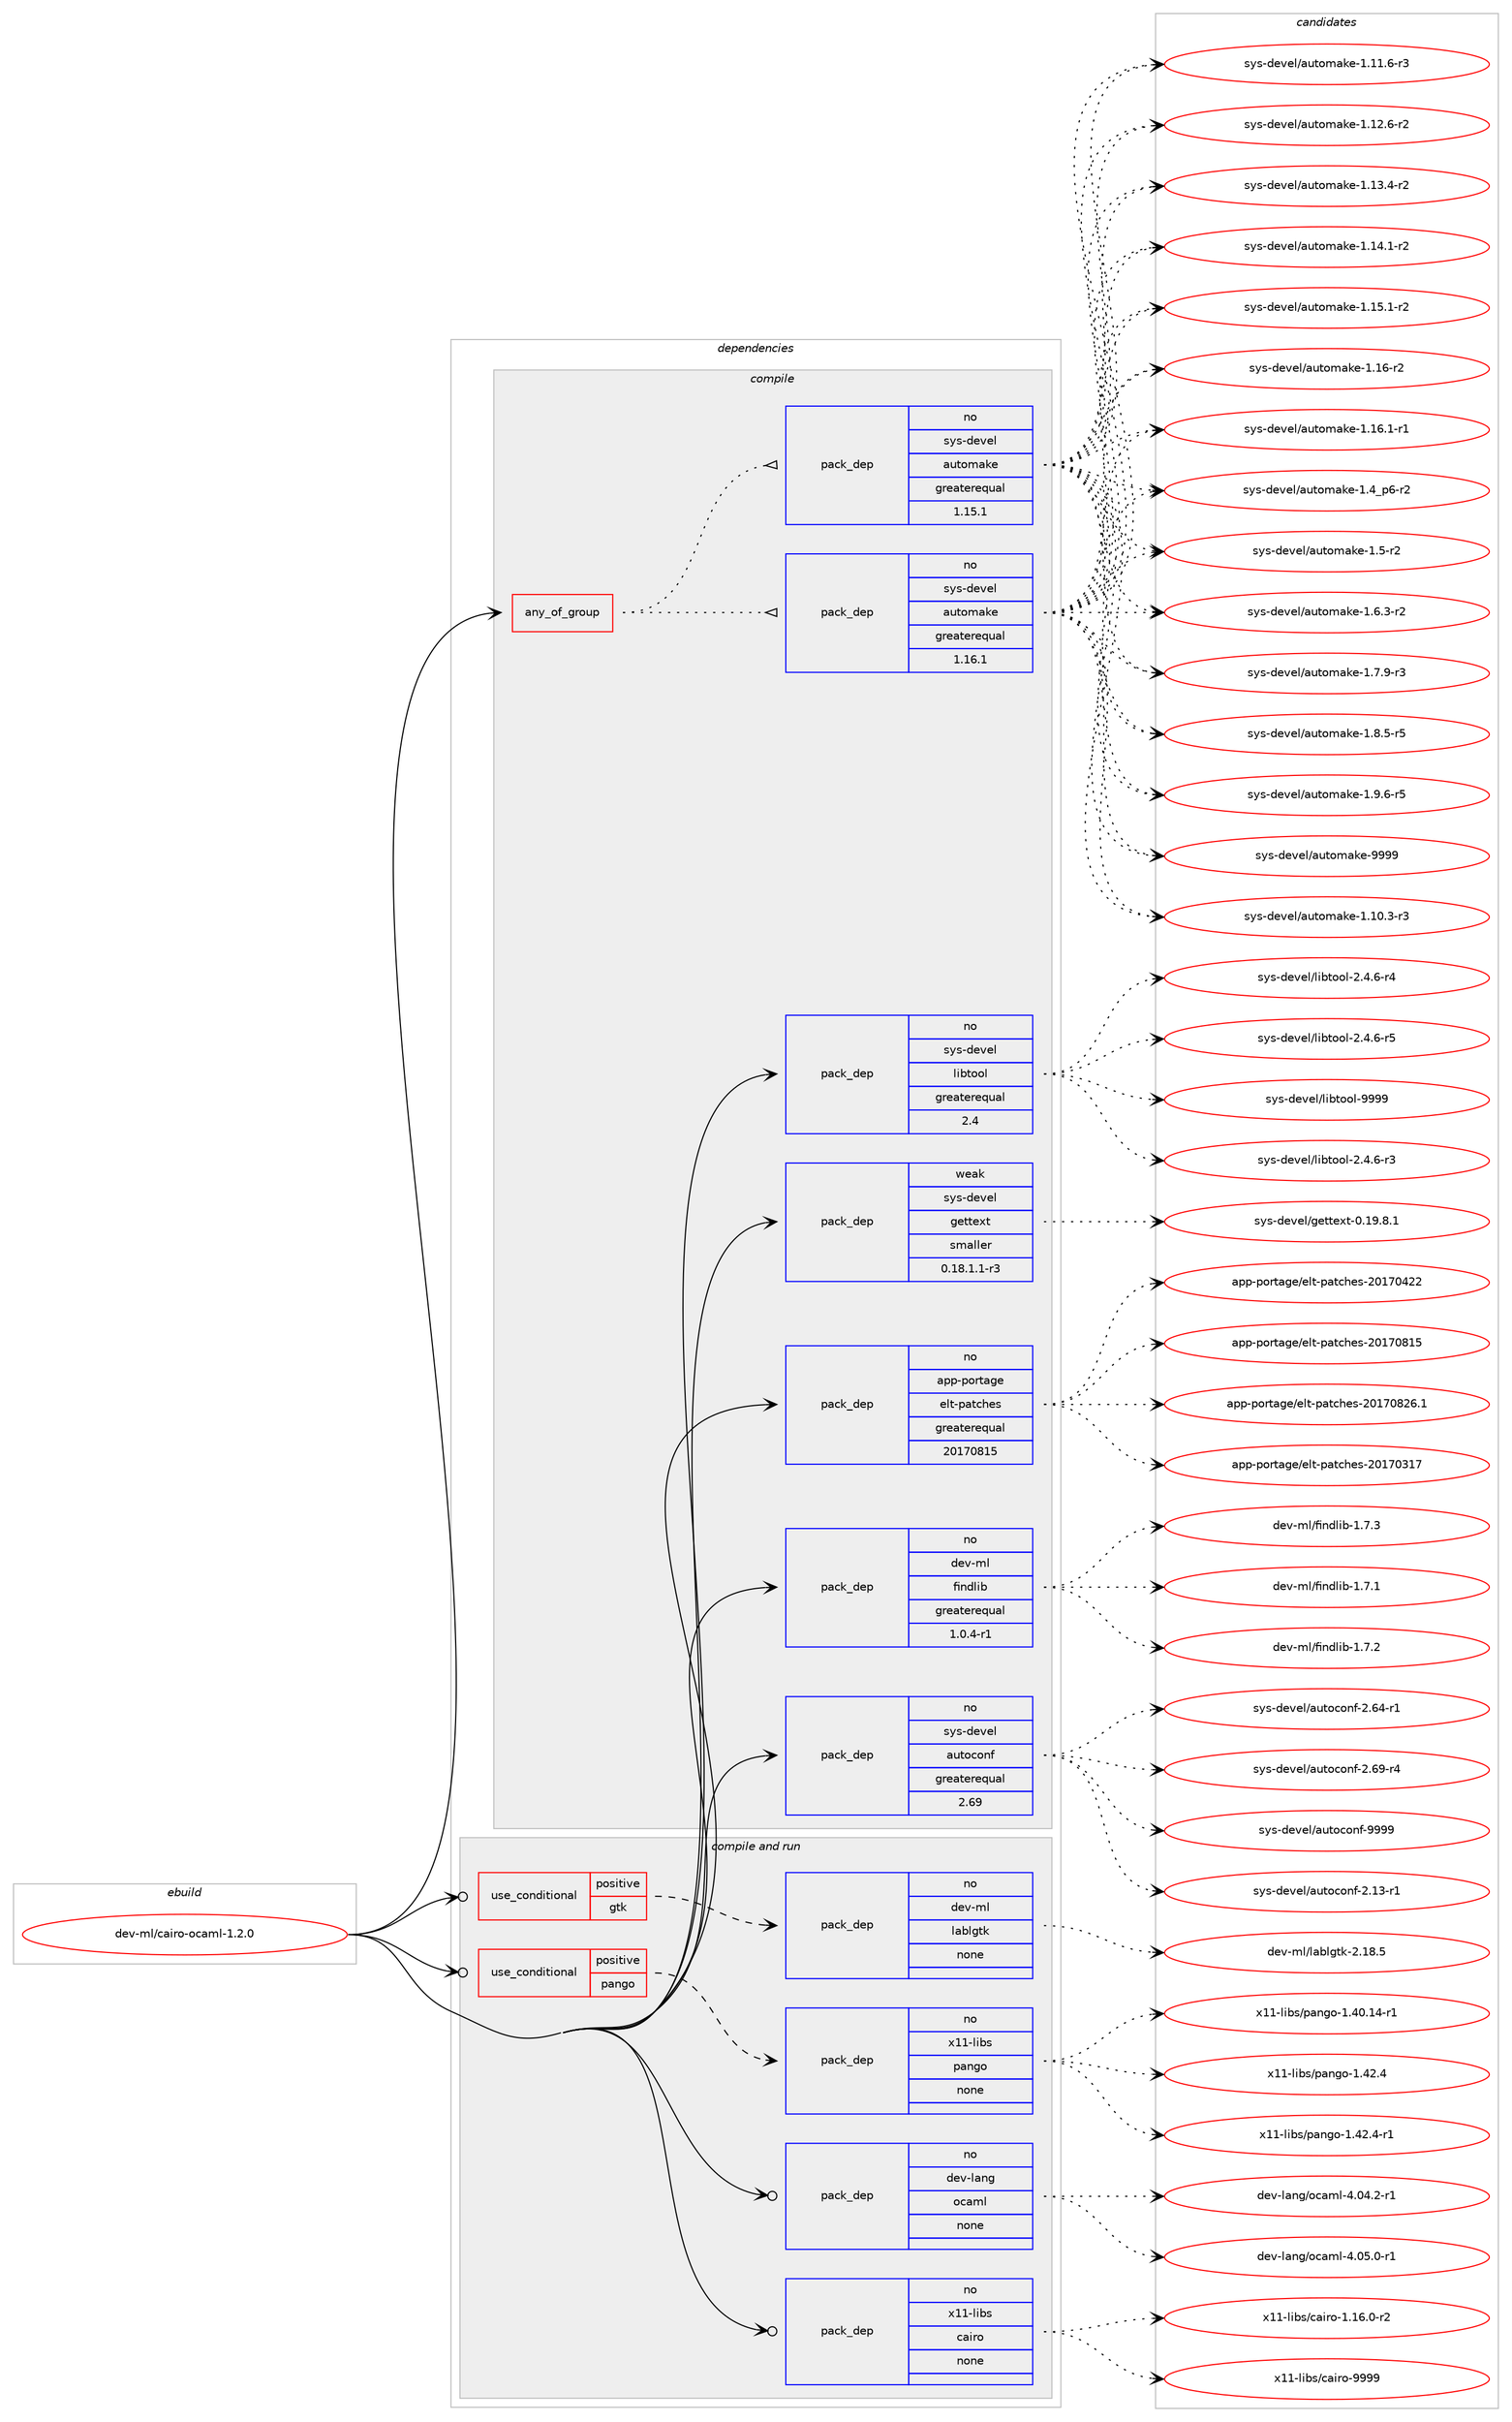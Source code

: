 digraph prolog {

# *************
# Graph options
# *************

newrank=true;
concentrate=true;
compound=true;
graph [rankdir=LR,fontname=Helvetica,fontsize=10,ranksep=1.5];#, ranksep=2.5, nodesep=0.2];
edge  [arrowhead=vee];
node  [fontname=Helvetica,fontsize=10];

# **********
# The ebuild
# **********

subgraph cluster_leftcol {
color=gray;
rank=same;
label=<<i>ebuild</i>>;
id [label="dev-ml/cairo-ocaml-1.2.0", color=red, width=4, href="../dev-ml/cairo-ocaml-1.2.0.svg"];
}

# ****************
# The dependencies
# ****************

subgraph cluster_midcol {
color=gray;
label=<<i>dependencies</i>>;
subgraph cluster_compile {
fillcolor="#eeeeee";
style=filled;
label=<<i>compile</i>>;
subgraph any22448 {
dependency1374153 [label=<<TABLE BORDER="0" CELLBORDER="1" CELLSPACING="0" CELLPADDING="4"><TR><TD CELLPADDING="10">any_of_group</TD></TR></TABLE>>, shape=none, color=red];subgraph pack983699 {
dependency1374154 [label=<<TABLE BORDER="0" CELLBORDER="1" CELLSPACING="0" CELLPADDING="4" WIDTH="220"><TR><TD ROWSPAN="6" CELLPADDING="30">pack_dep</TD></TR><TR><TD WIDTH="110">no</TD></TR><TR><TD>sys-devel</TD></TR><TR><TD>automake</TD></TR><TR><TD>greaterequal</TD></TR><TR><TD>1.16.1</TD></TR></TABLE>>, shape=none, color=blue];
}
dependency1374153:e -> dependency1374154:w [weight=20,style="dotted",arrowhead="oinv"];
subgraph pack983700 {
dependency1374155 [label=<<TABLE BORDER="0" CELLBORDER="1" CELLSPACING="0" CELLPADDING="4" WIDTH="220"><TR><TD ROWSPAN="6" CELLPADDING="30">pack_dep</TD></TR><TR><TD WIDTH="110">no</TD></TR><TR><TD>sys-devel</TD></TR><TR><TD>automake</TD></TR><TR><TD>greaterequal</TD></TR><TR><TD>1.15.1</TD></TR></TABLE>>, shape=none, color=blue];
}
dependency1374153:e -> dependency1374155:w [weight=20,style="dotted",arrowhead="oinv"];
}
id:e -> dependency1374153:w [weight=20,style="solid",arrowhead="vee"];
subgraph pack983701 {
dependency1374156 [label=<<TABLE BORDER="0" CELLBORDER="1" CELLSPACING="0" CELLPADDING="4" WIDTH="220"><TR><TD ROWSPAN="6" CELLPADDING="30">pack_dep</TD></TR><TR><TD WIDTH="110">no</TD></TR><TR><TD>app-portage</TD></TR><TR><TD>elt-patches</TD></TR><TR><TD>greaterequal</TD></TR><TR><TD>20170815</TD></TR></TABLE>>, shape=none, color=blue];
}
id:e -> dependency1374156:w [weight=20,style="solid",arrowhead="vee"];
subgraph pack983702 {
dependency1374157 [label=<<TABLE BORDER="0" CELLBORDER="1" CELLSPACING="0" CELLPADDING="4" WIDTH="220"><TR><TD ROWSPAN="6" CELLPADDING="30">pack_dep</TD></TR><TR><TD WIDTH="110">no</TD></TR><TR><TD>dev-ml</TD></TR><TR><TD>findlib</TD></TR><TR><TD>greaterequal</TD></TR><TR><TD>1.0.4-r1</TD></TR></TABLE>>, shape=none, color=blue];
}
id:e -> dependency1374157:w [weight=20,style="solid",arrowhead="vee"];
subgraph pack983703 {
dependency1374158 [label=<<TABLE BORDER="0" CELLBORDER="1" CELLSPACING="0" CELLPADDING="4" WIDTH="220"><TR><TD ROWSPAN="6" CELLPADDING="30">pack_dep</TD></TR><TR><TD WIDTH="110">no</TD></TR><TR><TD>sys-devel</TD></TR><TR><TD>autoconf</TD></TR><TR><TD>greaterequal</TD></TR><TR><TD>2.69</TD></TR></TABLE>>, shape=none, color=blue];
}
id:e -> dependency1374158:w [weight=20,style="solid",arrowhead="vee"];
subgraph pack983704 {
dependency1374159 [label=<<TABLE BORDER="0" CELLBORDER="1" CELLSPACING="0" CELLPADDING="4" WIDTH="220"><TR><TD ROWSPAN="6" CELLPADDING="30">pack_dep</TD></TR><TR><TD WIDTH="110">no</TD></TR><TR><TD>sys-devel</TD></TR><TR><TD>libtool</TD></TR><TR><TD>greaterequal</TD></TR><TR><TD>2.4</TD></TR></TABLE>>, shape=none, color=blue];
}
id:e -> dependency1374159:w [weight=20,style="solid",arrowhead="vee"];
subgraph pack983705 {
dependency1374160 [label=<<TABLE BORDER="0" CELLBORDER="1" CELLSPACING="0" CELLPADDING="4" WIDTH="220"><TR><TD ROWSPAN="6" CELLPADDING="30">pack_dep</TD></TR><TR><TD WIDTH="110">weak</TD></TR><TR><TD>sys-devel</TD></TR><TR><TD>gettext</TD></TR><TR><TD>smaller</TD></TR><TR><TD>0.18.1.1-r3</TD></TR></TABLE>>, shape=none, color=blue];
}
id:e -> dependency1374160:w [weight=20,style="solid",arrowhead="vee"];
}
subgraph cluster_compileandrun {
fillcolor="#eeeeee";
style=filled;
label=<<i>compile and run</i>>;
subgraph cond367442 {
dependency1374161 [label=<<TABLE BORDER="0" CELLBORDER="1" CELLSPACING="0" CELLPADDING="4"><TR><TD ROWSPAN="3" CELLPADDING="10">use_conditional</TD></TR><TR><TD>positive</TD></TR><TR><TD>gtk</TD></TR></TABLE>>, shape=none, color=red];
subgraph pack983706 {
dependency1374162 [label=<<TABLE BORDER="0" CELLBORDER="1" CELLSPACING="0" CELLPADDING="4" WIDTH="220"><TR><TD ROWSPAN="6" CELLPADDING="30">pack_dep</TD></TR><TR><TD WIDTH="110">no</TD></TR><TR><TD>dev-ml</TD></TR><TR><TD>lablgtk</TD></TR><TR><TD>none</TD></TR><TR><TD></TD></TR></TABLE>>, shape=none, color=blue];
}
dependency1374161:e -> dependency1374162:w [weight=20,style="dashed",arrowhead="vee"];
}
id:e -> dependency1374161:w [weight=20,style="solid",arrowhead="odotvee"];
subgraph cond367443 {
dependency1374163 [label=<<TABLE BORDER="0" CELLBORDER="1" CELLSPACING="0" CELLPADDING="4"><TR><TD ROWSPAN="3" CELLPADDING="10">use_conditional</TD></TR><TR><TD>positive</TD></TR><TR><TD>pango</TD></TR></TABLE>>, shape=none, color=red];
subgraph pack983707 {
dependency1374164 [label=<<TABLE BORDER="0" CELLBORDER="1" CELLSPACING="0" CELLPADDING="4" WIDTH="220"><TR><TD ROWSPAN="6" CELLPADDING="30">pack_dep</TD></TR><TR><TD WIDTH="110">no</TD></TR><TR><TD>x11-libs</TD></TR><TR><TD>pango</TD></TR><TR><TD>none</TD></TR><TR><TD></TD></TR></TABLE>>, shape=none, color=blue];
}
dependency1374163:e -> dependency1374164:w [weight=20,style="dashed",arrowhead="vee"];
}
id:e -> dependency1374163:w [weight=20,style="solid",arrowhead="odotvee"];
subgraph pack983708 {
dependency1374165 [label=<<TABLE BORDER="0" CELLBORDER="1" CELLSPACING="0" CELLPADDING="4" WIDTH="220"><TR><TD ROWSPAN="6" CELLPADDING="30">pack_dep</TD></TR><TR><TD WIDTH="110">no</TD></TR><TR><TD>dev-lang</TD></TR><TR><TD>ocaml</TD></TR><TR><TD>none</TD></TR><TR><TD></TD></TR></TABLE>>, shape=none, color=blue];
}
id:e -> dependency1374165:w [weight=20,style="solid",arrowhead="odotvee"];
subgraph pack983709 {
dependency1374166 [label=<<TABLE BORDER="0" CELLBORDER="1" CELLSPACING="0" CELLPADDING="4" WIDTH="220"><TR><TD ROWSPAN="6" CELLPADDING="30">pack_dep</TD></TR><TR><TD WIDTH="110">no</TD></TR><TR><TD>x11-libs</TD></TR><TR><TD>cairo</TD></TR><TR><TD>none</TD></TR><TR><TD></TD></TR></TABLE>>, shape=none, color=blue];
}
id:e -> dependency1374166:w [weight=20,style="solid",arrowhead="odotvee"];
}
subgraph cluster_run {
fillcolor="#eeeeee";
style=filled;
label=<<i>run</i>>;
}
}

# **************
# The candidates
# **************

subgraph cluster_choices {
rank=same;
color=gray;
label=<<i>candidates</i>>;

subgraph choice983699 {
color=black;
nodesep=1;
choice11512111545100101118101108479711711611110997107101454946494846514511451 [label="sys-devel/automake-1.10.3-r3", color=red, width=4,href="../sys-devel/automake-1.10.3-r3.svg"];
choice11512111545100101118101108479711711611110997107101454946494946544511451 [label="sys-devel/automake-1.11.6-r3", color=red, width=4,href="../sys-devel/automake-1.11.6-r3.svg"];
choice11512111545100101118101108479711711611110997107101454946495046544511450 [label="sys-devel/automake-1.12.6-r2", color=red, width=4,href="../sys-devel/automake-1.12.6-r2.svg"];
choice11512111545100101118101108479711711611110997107101454946495146524511450 [label="sys-devel/automake-1.13.4-r2", color=red, width=4,href="../sys-devel/automake-1.13.4-r2.svg"];
choice11512111545100101118101108479711711611110997107101454946495246494511450 [label="sys-devel/automake-1.14.1-r2", color=red, width=4,href="../sys-devel/automake-1.14.1-r2.svg"];
choice11512111545100101118101108479711711611110997107101454946495346494511450 [label="sys-devel/automake-1.15.1-r2", color=red, width=4,href="../sys-devel/automake-1.15.1-r2.svg"];
choice1151211154510010111810110847971171161111099710710145494649544511450 [label="sys-devel/automake-1.16-r2", color=red, width=4,href="../sys-devel/automake-1.16-r2.svg"];
choice11512111545100101118101108479711711611110997107101454946495446494511449 [label="sys-devel/automake-1.16.1-r1", color=red, width=4,href="../sys-devel/automake-1.16.1-r1.svg"];
choice115121115451001011181011084797117116111109971071014549465295112544511450 [label="sys-devel/automake-1.4_p6-r2", color=red, width=4,href="../sys-devel/automake-1.4_p6-r2.svg"];
choice11512111545100101118101108479711711611110997107101454946534511450 [label="sys-devel/automake-1.5-r2", color=red, width=4,href="../sys-devel/automake-1.5-r2.svg"];
choice115121115451001011181011084797117116111109971071014549465446514511450 [label="sys-devel/automake-1.6.3-r2", color=red, width=4,href="../sys-devel/automake-1.6.3-r2.svg"];
choice115121115451001011181011084797117116111109971071014549465546574511451 [label="sys-devel/automake-1.7.9-r3", color=red, width=4,href="../sys-devel/automake-1.7.9-r3.svg"];
choice115121115451001011181011084797117116111109971071014549465646534511453 [label="sys-devel/automake-1.8.5-r5", color=red, width=4,href="../sys-devel/automake-1.8.5-r5.svg"];
choice115121115451001011181011084797117116111109971071014549465746544511453 [label="sys-devel/automake-1.9.6-r5", color=red, width=4,href="../sys-devel/automake-1.9.6-r5.svg"];
choice115121115451001011181011084797117116111109971071014557575757 [label="sys-devel/automake-9999", color=red, width=4,href="../sys-devel/automake-9999.svg"];
dependency1374154:e -> choice11512111545100101118101108479711711611110997107101454946494846514511451:w [style=dotted,weight="100"];
dependency1374154:e -> choice11512111545100101118101108479711711611110997107101454946494946544511451:w [style=dotted,weight="100"];
dependency1374154:e -> choice11512111545100101118101108479711711611110997107101454946495046544511450:w [style=dotted,weight="100"];
dependency1374154:e -> choice11512111545100101118101108479711711611110997107101454946495146524511450:w [style=dotted,weight="100"];
dependency1374154:e -> choice11512111545100101118101108479711711611110997107101454946495246494511450:w [style=dotted,weight="100"];
dependency1374154:e -> choice11512111545100101118101108479711711611110997107101454946495346494511450:w [style=dotted,weight="100"];
dependency1374154:e -> choice1151211154510010111810110847971171161111099710710145494649544511450:w [style=dotted,weight="100"];
dependency1374154:e -> choice11512111545100101118101108479711711611110997107101454946495446494511449:w [style=dotted,weight="100"];
dependency1374154:e -> choice115121115451001011181011084797117116111109971071014549465295112544511450:w [style=dotted,weight="100"];
dependency1374154:e -> choice11512111545100101118101108479711711611110997107101454946534511450:w [style=dotted,weight="100"];
dependency1374154:e -> choice115121115451001011181011084797117116111109971071014549465446514511450:w [style=dotted,weight="100"];
dependency1374154:e -> choice115121115451001011181011084797117116111109971071014549465546574511451:w [style=dotted,weight="100"];
dependency1374154:e -> choice115121115451001011181011084797117116111109971071014549465646534511453:w [style=dotted,weight="100"];
dependency1374154:e -> choice115121115451001011181011084797117116111109971071014549465746544511453:w [style=dotted,weight="100"];
dependency1374154:e -> choice115121115451001011181011084797117116111109971071014557575757:w [style=dotted,weight="100"];
}
subgraph choice983700 {
color=black;
nodesep=1;
choice11512111545100101118101108479711711611110997107101454946494846514511451 [label="sys-devel/automake-1.10.3-r3", color=red, width=4,href="../sys-devel/automake-1.10.3-r3.svg"];
choice11512111545100101118101108479711711611110997107101454946494946544511451 [label="sys-devel/automake-1.11.6-r3", color=red, width=4,href="../sys-devel/automake-1.11.6-r3.svg"];
choice11512111545100101118101108479711711611110997107101454946495046544511450 [label="sys-devel/automake-1.12.6-r2", color=red, width=4,href="../sys-devel/automake-1.12.6-r2.svg"];
choice11512111545100101118101108479711711611110997107101454946495146524511450 [label="sys-devel/automake-1.13.4-r2", color=red, width=4,href="../sys-devel/automake-1.13.4-r2.svg"];
choice11512111545100101118101108479711711611110997107101454946495246494511450 [label="sys-devel/automake-1.14.1-r2", color=red, width=4,href="../sys-devel/automake-1.14.1-r2.svg"];
choice11512111545100101118101108479711711611110997107101454946495346494511450 [label="sys-devel/automake-1.15.1-r2", color=red, width=4,href="../sys-devel/automake-1.15.1-r2.svg"];
choice1151211154510010111810110847971171161111099710710145494649544511450 [label="sys-devel/automake-1.16-r2", color=red, width=4,href="../sys-devel/automake-1.16-r2.svg"];
choice11512111545100101118101108479711711611110997107101454946495446494511449 [label="sys-devel/automake-1.16.1-r1", color=red, width=4,href="../sys-devel/automake-1.16.1-r1.svg"];
choice115121115451001011181011084797117116111109971071014549465295112544511450 [label="sys-devel/automake-1.4_p6-r2", color=red, width=4,href="../sys-devel/automake-1.4_p6-r2.svg"];
choice11512111545100101118101108479711711611110997107101454946534511450 [label="sys-devel/automake-1.5-r2", color=red, width=4,href="../sys-devel/automake-1.5-r2.svg"];
choice115121115451001011181011084797117116111109971071014549465446514511450 [label="sys-devel/automake-1.6.3-r2", color=red, width=4,href="../sys-devel/automake-1.6.3-r2.svg"];
choice115121115451001011181011084797117116111109971071014549465546574511451 [label="sys-devel/automake-1.7.9-r3", color=red, width=4,href="../sys-devel/automake-1.7.9-r3.svg"];
choice115121115451001011181011084797117116111109971071014549465646534511453 [label="sys-devel/automake-1.8.5-r5", color=red, width=4,href="../sys-devel/automake-1.8.5-r5.svg"];
choice115121115451001011181011084797117116111109971071014549465746544511453 [label="sys-devel/automake-1.9.6-r5", color=red, width=4,href="../sys-devel/automake-1.9.6-r5.svg"];
choice115121115451001011181011084797117116111109971071014557575757 [label="sys-devel/automake-9999", color=red, width=4,href="../sys-devel/automake-9999.svg"];
dependency1374155:e -> choice11512111545100101118101108479711711611110997107101454946494846514511451:w [style=dotted,weight="100"];
dependency1374155:e -> choice11512111545100101118101108479711711611110997107101454946494946544511451:w [style=dotted,weight="100"];
dependency1374155:e -> choice11512111545100101118101108479711711611110997107101454946495046544511450:w [style=dotted,weight="100"];
dependency1374155:e -> choice11512111545100101118101108479711711611110997107101454946495146524511450:w [style=dotted,weight="100"];
dependency1374155:e -> choice11512111545100101118101108479711711611110997107101454946495246494511450:w [style=dotted,weight="100"];
dependency1374155:e -> choice11512111545100101118101108479711711611110997107101454946495346494511450:w [style=dotted,weight="100"];
dependency1374155:e -> choice1151211154510010111810110847971171161111099710710145494649544511450:w [style=dotted,weight="100"];
dependency1374155:e -> choice11512111545100101118101108479711711611110997107101454946495446494511449:w [style=dotted,weight="100"];
dependency1374155:e -> choice115121115451001011181011084797117116111109971071014549465295112544511450:w [style=dotted,weight="100"];
dependency1374155:e -> choice11512111545100101118101108479711711611110997107101454946534511450:w [style=dotted,weight="100"];
dependency1374155:e -> choice115121115451001011181011084797117116111109971071014549465446514511450:w [style=dotted,weight="100"];
dependency1374155:e -> choice115121115451001011181011084797117116111109971071014549465546574511451:w [style=dotted,weight="100"];
dependency1374155:e -> choice115121115451001011181011084797117116111109971071014549465646534511453:w [style=dotted,weight="100"];
dependency1374155:e -> choice115121115451001011181011084797117116111109971071014549465746544511453:w [style=dotted,weight="100"];
dependency1374155:e -> choice115121115451001011181011084797117116111109971071014557575757:w [style=dotted,weight="100"];
}
subgraph choice983701 {
color=black;
nodesep=1;
choice97112112451121111141169710310147101108116451129711699104101115455048495548514955 [label="app-portage/elt-patches-20170317", color=red, width=4,href="../app-portage/elt-patches-20170317.svg"];
choice97112112451121111141169710310147101108116451129711699104101115455048495548525050 [label="app-portage/elt-patches-20170422", color=red, width=4,href="../app-portage/elt-patches-20170422.svg"];
choice97112112451121111141169710310147101108116451129711699104101115455048495548564953 [label="app-portage/elt-patches-20170815", color=red, width=4,href="../app-portage/elt-patches-20170815.svg"];
choice971121124511211111411697103101471011081164511297116991041011154550484955485650544649 [label="app-portage/elt-patches-20170826.1", color=red, width=4,href="../app-portage/elt-patches-20170826.1.svg"];
dependency1374156:e -> choice97112112451121111141169710310147101108116451129711699104101115455048495548514955:w [style=dotted,weight="100"];
dependency1374156:e -> choice97112112451121111141169710310147101108116451129711699104101115455048495548525050:w [style=dotted,weight="100"];
dependency1374156:e -> choice97112112451121111141169710310147101108116451129711699104101115455048495548564953:w [style=dotted,weight="100"];
dependency1374156:e -> choice971121124511211111411697103101471011081164511297116991041011154550484955485650544649:w [style=dotted,weight="100"];
}
subgraph choice983702 {
color=black;
nodesep=1;
choice100101118451091084710210511010010810598454946554649 [label="dev-ml/findlib-1.7.1", color=red, width=4,href="../dev-ml/findlib-1.7.1.svg"];
choice100101118451091084710210511010010810598454946554650 [label="dev-ml/findlib-1.7.2", color=red, width=4,href="../dev-ml/findlib-1.7.2.svg"];
choice100101118451091084710210511010010810598454946554651 [label="dev-ml/findlib-1.7.3", color=red, width=4,href="../dev-ml/findlib-1.7.3.svg"];
dependency1374157:e -> choice100101118451091084710210511010010810598454946554649:w [style=dotted,weight="100"];
dependency1374157:e -> choice100101118451091084710210511010010810598454946554650:w [style=dotted,weight="100"];
dependency1374157:e -> choice100101118451091084710210511010010810598454946554651:w [style=dotted,weight="100"];
}
subgraph choice983703 {
color=black;
nodesep=1;
choice1151211154510010111810110847971171161119911111010245504649514511449 [label="sys-devel/autoconf-2.13-r1", color=red, width=4,href="../sys-devel/autoconf-2.13-r1.svg"];
choice1151211154510010111810110847971171161119911111010245504654524511449 [label="sys-devel/autoconf-2.64-r1", color=red, width=4,href="../sys-devel/autoconf-2.64-r1.svg"];
choice1151211154510010111810110847971171161119911111010245504654574511452 [label="sys-devel/autoconf-2.69-r4", color=red, width=4,href="../sys-devel/autoconf-2.69-r4.svg"];
choice115121115451001011181011084797117116111991111101024557575757 [label="sys-devel/autoconf-9999", color=red, width=4,href="../sys-devel/autoconf-9999.svg"];
dependency1374158:e -> choice1151211154510010111810110847971171161119911111010245504649514511449:w [style=dotted,weight="100"];
dependency1374158:e -> choice1151211154510010111810110847971171161119911111010245504654524511449:w [style=dotted,weight="100"];
dependency1374158:e -> choice1151211154510010111810110847971171161119911111010245504654574511452:w [style=dotted,weight="100"];
dependency1374158:e -> choice115121115451001011181011084797117116111991111101024557575757:w [style=dotted,weight="100"];
}
subgraph choice983704 {
color=black;
nodesep=1;
choice1151211154510010111810110847108105981161111111084550465246544511451 [label="sys-devel/libtool-2.4.6-r3", color=red, width=4,href="../sys-devel/libtool-2.4.6-r3.svg"];
choice1151211154510010111810110847108105981161111111084550465246544511452 [label="sys-devel/libtool-2.4.6-r4", color=red, width=4,href="../sys-devel/libtool-2.4.6-r4.svg"];
choice1151211154510010111810110847108105981161111111084550465246544511453 [label="sys-devel/libtool-2.4.6-r5", color=red, width=4,href="../sys-devel/libtool-2.4.6-r5.svg"];
choice1151211154510010111810110847108105981161111111084557575757 [label="sys-devel/libtool-9999", color=red, width=4,href="../sys-devel/libtool-9999.svg"];
dependency1374159:e -> choice1151211154510010111810110847108105981161111111084550465246544511451:w [style=dotted,weight="100"];
dependency1374159:e -> choice1151211154510010111810110847108105981161111111084550465246544511452:w [style=dotted,weight="100"];
dependency1374159:e -> choice1151211154510010111810110847108105981161111111084550465246544511453:w [style=dotted,weight="100"];
dependency1374159:e -> choice1151211154510010111810110847108105981161111111084557575757:w [style=dotted,weight="100"];
}
subgraph choice983705 {
color=black;
nodesep=1;
choice1151211154510010111810110847103101116116101120116454846495746564649 [label="sys-devel/gettext-0.19.8.1", color=red, width=4,href="../sys-devel/gettext-0.19.8.1.svg"];
dependency1374160:e -> choice1151211154510010111810110847103101116116101120116454846495746564649:w [style=dotted,weight="100"];
}
subgraph choice983706 {
color=black;
nodesep=1;
choice1001011184510910847108979810810311610745504649564653 [label="dev-ml/lablgtk-2.18.5", color=red, width=4,href="../dev-ml/lablgtk-2.18.5.svg"];
dependency1374162:e -> choice1001011184510910847108979810810311610745504649564653:w [style=dotted,weight="100"];
}
subgraph choice983707 {
color=black;
nodesep=1;
choice12049494510810598115471129711010311145494652484649524511449 [label="x11-libs/pango-1.40.14-r1", color=red, width=4,href="../x11-libs/pango-1.40.14-r1.svg"];
choice12049494510810598115471129711010311145494652504652 [label="x11-libs/pango-1.42.4", color=red, width=4,href="../x11-libs/pango-1.42.4.svg"];
choice120494945108105981154711297110103111454946525046524511449 [label="x11-libs/pango-1.42.4-r1", color=red, width=4,href="../x11-libs/pango-1.42.4-r1.svg"];
dependency1374164:e -> choice12049494510810598115471129711010311145494652484649524511449:w [style=dotted,weight="100"];
dependency1374164:e -> choice12049494510810598115471129711010311145494652504652:w [style=dotted,weight="100"];
dependency1374164:e -> choice120494945108105981154711297110103111454946525046524511449:w [style=dotted,weight="100"];
}
subgraph choice983708 {
color=black;
nodesep=1;
choice1001011184510897110103471119997109108455246485246504511449 [label="dev-lang/ocaml-4.04.2-r1", color=red, width=4,href="../dev-lang/ocaml-4.04.2-r1.svg"];
choice1001011184510897110103471119997109108455246485346484511449 [label="dev-lang/ocaml-4.05.0-r1", color=red, width=4,href="../dev-lang/ocaml-4.05.0-r1.svg"];
dependency1374165:e -> choice1001011184510897110103471119997109108455246485246504511449:w [style=dotted,weight="100"];
dependency1374165:e -> choice1001011184510897110103471119997109108455246485346484511449:w [style=dotted,weight="100"];
}
subgraph choice983709 {
color=black;
nodesep=1;
choice12049494510810598115479997105114111454946495446484511450 [label="x11-libs/cairo-1.16.0-r2", color=red, width=4,href="../x11-libs/cairo-1.16.0-r2.svg"];
choice120494945108105981154799971051141114557575757 [label="x11-libs/cairo-9999", color=red, width=4,href="../x11-libs/cairo-9999.svg"];
dependency1374166:e -> choice12049494510810598115479997105114111454946495446484511450:w [style=dotted,weight="100"];
dependency1374166:e -> choice120494945108105981154799971051141114557575757:w [style=dotted,weight="100"];
}
}

}
